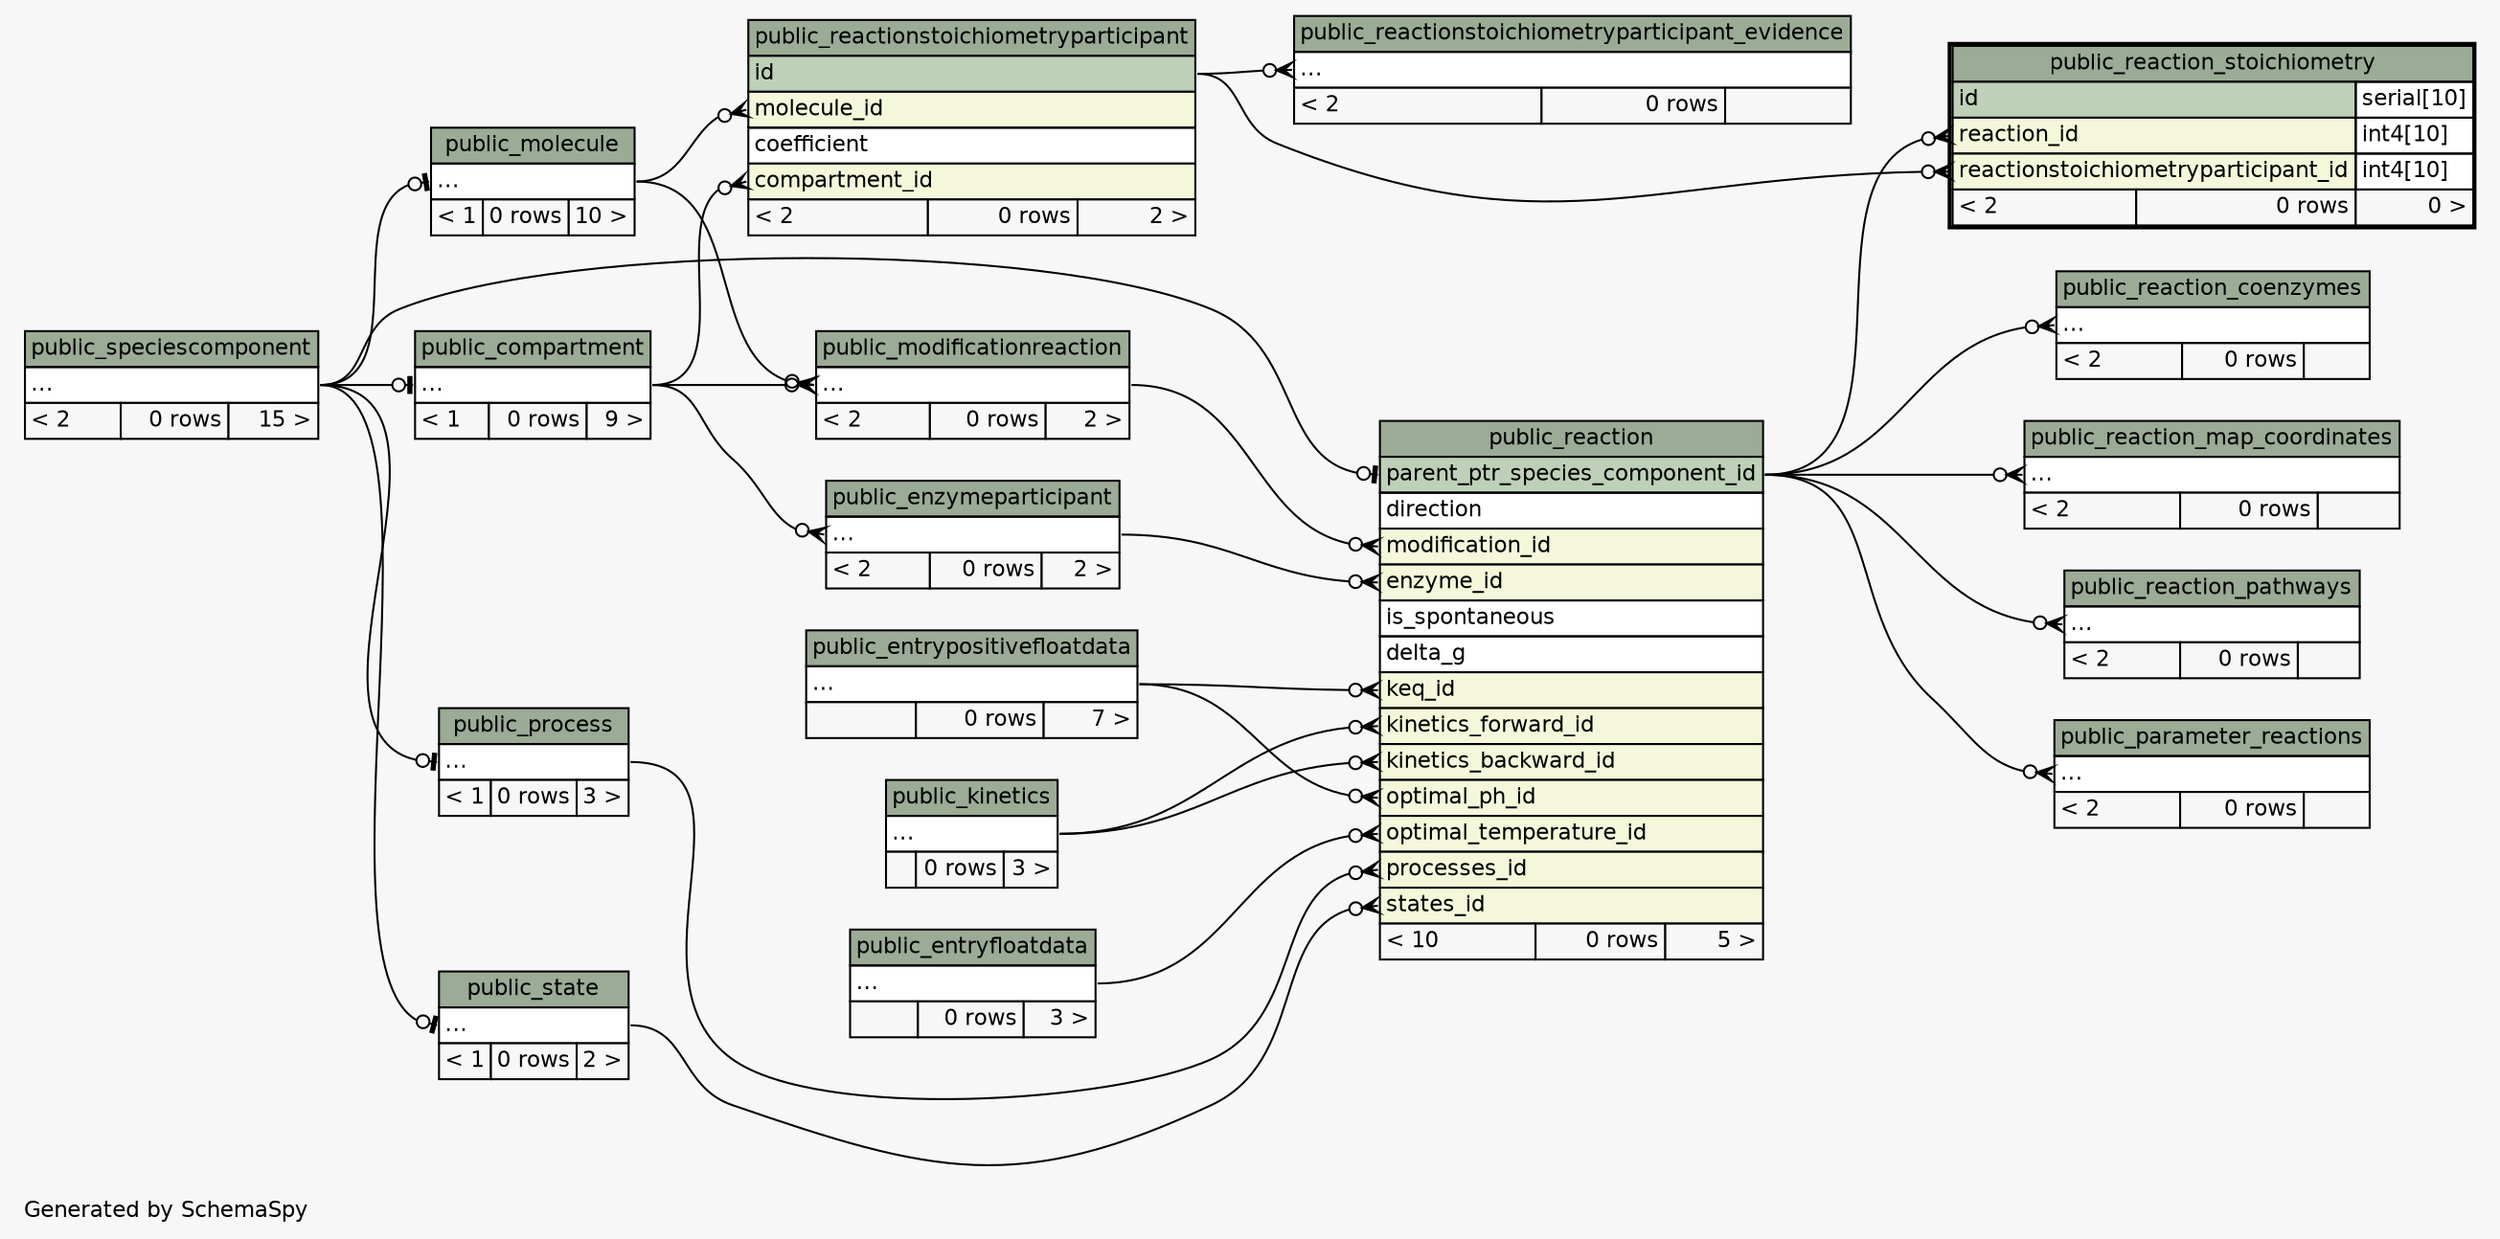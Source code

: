 // dot 2.36.0 on Linux 3.13.0-43-generic
// SchemaSpy rev 590
digraph "twoDegreesRelationshipsDiagram" {
  graph [
    rankdir="RL"
    bgcolor="#f7f7f7"
    label="\nGenerated by SchemaSpy"
    labeljust="l"
    nodesep="0.18"
    ranksep="0.46"
    fontname="Helvetica"
    fontsize="11"
  ];
  node [
    fontname="Helvetica"
    fontsize="11"
    shape="plaintext"
  ];
  edge [
    arrowsize="0.8"
  ];
  "public_compartment":"elipses":w -> "public_speciescomponent":"elipses":e [arrowhead=none dir=back arrowtail=teeodot];
  "public_enzymeparticipant":"elipses":w -> "public_compartment":"elipses":e [arrowhead=none dir=back arrowtail=crowodot];
  "public_modificationreaction":"elipses":w -> "public_compartment":"elipses":e [arrowhead=none dir=back arrowtail=crowodot];
  "public_modificationreaction":"elipses":w -> "public_molecule":"elipses":e [arrowhead=none dir=back arrowtail=crowodot];
  "public_molecule":"elipses":w -> "public_speciescomponent":"elipses":e [arrowhead=none dir=back arrowtail=teeodot];
  "public_parameter_reactions":"elipses":w -> "public_reaction":"parent_ptr_species_component_id":e [arrowhead=none dir=back arrowtail=crowodot];
  "public_process":"elipses":w -> "public_speciescomponent":"elipses":e [arrowhead=none dir=back arrowtail=teeodot];
  "public_reaction":"enzyme_id":w -> "public_enzymeparticipant":"elipses":e [arrowhead=none dir=back arrowtail=crowodot];
  "public_reaction":"keq_id":w -> "public_entrypositivefloatdata":"elipses":e [arrowhead=none dir=back arrowtail=crowodot];
  "public_reaction":"kinetics_backward_id":w -> "public_kinetics":"elipses":e [arrowhead=none dir=back arrowtail=crowodot];
  "public_reaction":"kinetics_forward_id":w -> "public_kinetics":"elipses":e [arrowhead=none dir=back arrowtail=crowodot];
  "public_reaction":"modification_id":w -> "public_modificationreaction":"elipses":e [arrowhead=none dir=back arrowtail=crowodot];
  "public_reaction":"optimal_ph_id":w -> "public_entrypositivefloatdata":"elipses":e [arrowhead=none dir=back arrowtail=crowodot];
  "public_reaction":"optimal_temperature_id":w -> "public_entryfloatdata":"elipses":e [arrowhead=none dir=back arrowtail=crowodot];
  "public_reaction":"parent_ptr_species_component_id":w -> "public_speciescomponent":"elipses":e [arrowhead=none dir=back arrowtail=teeodot];
  "public_reaction":"processes_id":w -> "public_process":"elipses":e [arrowhead=none dir=back arrowtail=crowodot];
  "public_reaction":"states_id":w -> "public_state":"elipses":e [arrowhead=none dir=back arrowtail=crowodot];
  "public_reaction_coenzymes":"elipses":w -> "public_reaction":"parent_ptr_species_component_id":e [arrowhead=none dir=back arrowtail=crowodot];
  "public_reaction_map_coordinates":"elipses":w -> "public_reaction":"parent_ptr_species_component_id":e [arrowhead=none dir=back arrowtail=crowodot];
  "public_reaction_pathways":"elipses":w -> "public_reaction":"parent_ptr_species_component_id":e [arrowhead=none dir=back arrowtail=crowodot];
  "public_reaction_stoichiometry":"reaction_id":w -> "public_reaction":"parent_ptr_species_component_id":e [arrowhead=none dir=back arrowtail=crowodot];
  "public_reaction_stoichiometry":"reactionstoichiometryparticipant_id":w -> "public_reactionstoichiometryparticipant":"id":e [arrowhead=none dir=back arrowtail=crowodot];
  "public_reactionstoichiometryparticipant":"compartment_id":w -> "public_compartment":"elipses":e [arrowhead=none dir=back arrowtail=crowodot];
  "public_reactionstoichiometryparticipant":"molecule_id":w -> "public_molecule":"elipses":e [arrowhead=none dir=back arrowtail=crowodot];
  "public_reactionstoichiometryparticipant_evidence":"elipses":w -> "public_reactionstoichiometryparticipant":"id":e [arrowhead=none dir=back arrowtail=crowodot];
  "public_state":"elipses":w -> "public_speciescomponent":"elipses":e [arrowhead=none dir=back arrowtail=teeodot];
  "public_compartment" [
    label=<
    <TABLE BORDER="0" CELLBORDER="1" CELLSPACING="0" BGCOLOR="#ffffff">
      <TR><TD COLSPAN="3" BGCOLOR="#9bab96" ALIGN="CENTER">public_compartment</TD></TR>
      <TR><TD PORT="elipses" COLSPAN="3" ALIGN="LEFT">...</TD></TR>
      <TR><TD ALIGN="LEFT" BGCOLOR="#f7f7f7">&lt; 1</TD><TD ALIGN="RIGHT" BGCOLOR="#f7f7f7">0 rows</TD><TD ALIGN="RIGHT" BGCOLOR="#f7f7f7">9 &gt;</TD></TR>
    </TABLE>>
    URL="public_compartment.html"
    tooltip="public_compartment"
  ];
  "public_entryfloatdata" [
    label=<
    <TABLE BORDER="0" CELLBORDER="1" CELLSPACING="0" BGCOLOR="#ffffff">
      <TR><TD COLSPAN="3" BGCOLOR="#9bab96" ALIGN="CENTER">public_entryfloatdata</TD></TR>
      <TR><TD PORT="elipses" COLSPAN="3" ALIGN="LEFT">...</TD></TR>
      <TR><TD ALIGN="LEFT" BGCOLOR="#f7f7f7">  </TD><TD ALIGN="RIGHT" BGCOLOR="#f7f7f7">0 rows</TD><TD ALIGN="RIGHT" BGCOLOR="#f7f7f7">3 &gt;</TD></TR>
    </TABLE>>
    URL="public_entryfloatdata.html"
    tooltip="public_entryfloatdata"
  ];
  "public_entrypositivefloatdata" [
    label=<
    <TABLE BORDER="0" CELLBORDER="1" CELLSPACING="0" BGCOLOR="#ffffff">
      <TR><TD COLSPAN="3" BGCOLOR="#9bab96" ALIGN="CENTER">public_entrypositivefloatdata</TD></TR>
      <TR><TD PORT="elipses" COLSPAN="3" ALIGN="LEFT">...</TD></TR>
      <TR><TD ALIGN="LEFT" BGCOLOR="#f7f7f7">  </TD><TD ALIGN="RIGHT" BGCOLOR="#f7f7f7">0 rows</TD><TD ALIGN="RIGHT" BGCOLOR="#f7f7f7">7 &gt;</TD></TR>
    </TABLE>>
    URL="public_entrypositivefloatdata.html"
    tooltip="public_entrypositivefloatdata"
  ];
  "public_enzymeparticipant" [
    label=<
    <TABLE BORDER="0" CELLBORDER="1" CELLSPACING="0" BGCOLOR="#ffffff">
      <TR><TD COLSPAN="3" BGCOLOR="#9bab96" ALIGN="CENTER">public_enzymeparticipant</TD></TR>
      <TR><TD PORT="elipses" COLSPAN="3" ALIGN="LEFT">...</TD></TR>
      <TR><TD ALIGN="LEFT" BGCOLOR="#f7f7f7">&lt; 2</TD><TD ALIGN="RIGHT" BGCOLOR="#f7f7f7">0 rows</TD><TD ALIGN="RIGHT" BGCOLOR="#f7f7f7">2 &gt;</TD></TR>
    </TABLE>>
    URL="public_enzymeparticipant.html"
    tooltip="public_enzymeparticipant"
  ];
  "public_kinetics" [
    label=<
    <TABLE BORDER="0" CELLBORDER="1" CELLSPACING="0" BGCOLOR="#ffffff">
      <TR><TD COLSPAN="3" BGCOLOR="#9bab96" ALIGN="CENTER">public_kinetics</TD></TR>
      <TR><TD PORT="elipses" COLSPAN="3" ALIGN="LEFT">...</TD></TR>
      <TR><TD ALIGN="LEFT" BGCOLOR="#f7f7f7">  </TD><TD ALIGN="RIGHT" BGCOLOR="#f7f7f7">0 rows</TD><TD ALIGN="RIGHT" BGCOLOR="#f7f7f7">3 &gt;</TD></TR>
    </TABLE>>
    URL="public_kinetics.html"
    tooltip="public_kinetics"
  ];
  "public_modificationreaction" [
    label=<
    <TABLE BORDER="0" CELLBORDER="1" CELLSPACING="0" BGCOLOR="#ffffff">
      <TR><TD COLSPAN="3" BGCOLOR="#9bab96" ALIGN="CENTER">public_modificationreaction</TD></TR>
      <TR><TD PORT="elipses" COLSPAN="3" ALIGN="LEFT">...</TD></TR>
      <TR><TD ALIGN="LEFT" BGCOLOR="#f7f7f7">&lt; 2</TD><TD ALIGN="RIGHT" BGCOLOR="#f7f7f7">0 rows</TD><TD ALIGN="RIGHT" BGCOLOR="#f7f7f7">2 &gt;</TD></TR>
    </TABLE>>
    URL="public_modificationreaction.html"
    tooltip="public_modificationreaction"
  ];
  "public_molecule" [
    label=<
    <TABLE BORDER="0" CELLBORDER="1" CELLSPACING="0" BGCOLOR="#ffffff">
      <TR><TD COLSPAN="3" BGCOLOR="#9bab96" ALIGN="CENTER">public_molecule</TD></TR>
      <TR><TD PORT="elipses" COLSPAN="3" ALIGN="LEFT">...</TD></TR>
      <TR><TD ALIGN="LEFT" BGCOLOR="#f7f7f7">&lt; 1</TD><TD ALIGN="RIGHT" BGCOLOR="#f7f7f7">0 rows</TD><TD ALIGN="RIGHT" BGCOLOR="#f7f7f7">10 &gt;</TD></TR>
    </TABLE>>
    URL="public_molecule.html"
    tooltip="public_molecule"
  ];
  "public_parameter_reactions" [
    label=<
    <TABLE BORDER="0" CELLBORDER="1" CELLSPACING="0" BGCOLOR="#ffffff">
      <TR><TD COLSPAN="3" BGCOLOR="#9bab96" ALIGN="CENTER">public_parameter_reactions</TD></TR>
      <TR><TD PORT="elipses" COLSPAN="3" ALIGN="LEFT">...</TD></TR>
      <TR><TD ALIGN="LEFT" BGCOLOR="#f7f7f7">&lt; 2</TD><TD ALIGN="RIGHT" BGCOLOR="#f7f7f7">0 rows</TD><TD ALIGN="RIGHT" BGCOLOR="#f7f7f7">  </TD></TR>
    </TABLE>>
    URL="public_parameter_reactions.html"
    tooltip="public_parameter_reactions"
  ];
  "public_process" [
    label=<
    <TABLE BORDER="0" CELLBORDER="1" CELLSPACING="0" BGCOLOR="#ffffff">
      <TR><TD COLSPAN="3" BGCOLOR="#9bab96" ALIGN="CENTER">public_process</TD></TR>
      <TR><TD PORT="elipses" COLSPAN="3" ALIGN="LEFT">...</TD></TR>
      <TR><TD ALIGN="LEFT" BGCOLOR="#f7f7f7">&lt; 1</TD><TD ALIGN="RIGHT" BGCOLOR="#f7f7f7">0 rows</TD><TD ALIGN="RIGHT" BGCOLOR="#f7f7f7">3 &gt;</TD></TR>
    </TABLE>>
    URL="public_process.html"
    tooltip="public_process"
  ];
  "public_reaction" [
    label=<
    <TABLE BORDER="0" CELLBORDER="1" CELLSPACING="0" BGCOLOR="#ffffff">
      <TR><TD COLSPAN="3" BGCOLOR="#9bab96" ALIGN="CENTER">public_reaction</TD></TR>
      <TR><TD PORT="parent_ptr_species_component_id" COLSPAN="3" BGCOLOR="#bed1b8" ALIGN="LEFT">parent_ptr_species_component_id</TD></TR>
      <TR><TD PORT="direction" COLSPAN="3" ALIGN="LEFT">direction</TD></TR>
      <TR><TD PORT="modification_id" COLSPAN="3" BGCOLOR="#f4f7da" ALIGN="LEFT">modification_id</TD></TR>
      <TR><TD PORT="enzyme_id" COLSPAN="3" BGCOLOR="#f4f7da" ALIGN="LEFT">enzyme_id</TD></TR>
      <TR><TD PORT="is_spontaneous" COLSPAN="3" ALIGN="LEFT">is_spontaneous</TD></TR>
      <TR><TD PORT="delta_g" COLSPAN="3" ALIGN="LEFT">delta_g</TD></TR>
      <TR><TD PORT="keq_id" COLSPAN="3" BGCOLOR="#f4f7da" ALIGN="LEFT">keq_id</TD></TR>
      <TR><TD PORT="kinetics_forward_id" COLSPAN="3" BGCOLOR="#f4f7da" ALIGN="LEFT">kinetics_forward_id</TD></TR>
      <TR><TD PORT="kinetics_backward_id" COLSPAN="3" BGCOLOR="#f4f7da" ALIGN="LEFT">kinetics_backward_id</TD></TR>
      <TR><TD PORT="optimal_ph_id" COLSPAN="3" BGCOLOR="#f4f7da" ALIGN="LEFT">optimal_ph_id</TD></TR>
      <TR><TD PORT="optimal_temperature_id" COLSPAN="3" BGCOLOR="#f4f7da" ALIGN="LEFT">optimal_temperature_id</TD></TR>
      <TR><TD PORT="processes_id" COLSPAN="3" BGCOLOR="#f4f7da" ALIGN="LEFT">processes_id</TD></TR>
      <TR><TD PORT="states_id" COLSPAN="3" BGCOLOR="#f4f7da" ALIGN="LEFT">states_id</TD></TR>
      <TR><TD ALIGN="LEFT" BGCOLOR="#f7f7f7">&lt; 10</TD><TD ALIGN="RIGHT" BGCOLOR="#f7f7f7">0 rows</TD><TD ALIGN="RIGHT" BGCOLOR="#f7f7f7">5 &gt;</TD></TR>
    </TABLE>>
    URL="public_reaction.html"
    tooltip="public_reaction"
  ];
  "public_reaction_coenzymes" [
    label=<
    <TABLE BORDER="0" CELLBORDER="1" CELLSPACING="0" BGCOLOR="#ffffff">
      <TR><TD COLSPAN="3" BGCOLOR="#9bab96" ALIGN="CENTER">public_reaction_coenzymes</TD></TR>
      <TR><TD PORT="elipses" COLSPAN="3" ALIGN="LEFT">...</TD></TR>
      <TR><TD ALIGN="LEFT" BGCOLOR="#f7f7f7">&lt; 2</TD><TD ALIGN="RIGHT" BGCOLOR="#f7f7f7">0 rows</TD><TD ALIGN="RIGHT" BGCOLOR="#f7f7f7">  </TD></TR>
    </TABLE>>
    URL="public_reaction_coenzymes.html"
    tooltip="public_reaction_coenzymes"
  ];
  "public_reaction_map_coordinates" [
    label=<
    <TABLE BORDER="0" CELLBORDER="1" CELLSPACING="0" BGCOLOR="#ffffff">
      <TR><TD COLSPAN="3" BGCOLOR="#9bab96" ALIGN="CENTER">public_reaction_map_coordinates</TD></TR>
      <TR><TD PORT="elipses" COLSPAN="3" ALIGN="LEFT">...</TD></TR>
      <TR><TD ALIGN="LEFT" BGCOLOR="#f7f7f7">&lt; 2</TD><TD ALIGN="RIGHT" BGCOLOR="#f7f7f7">0 rows</TD><TD ALIGN="RIGHT" BGCOLOR="#f7f7f7">  </TD></TR>
    </TABLE>>
    URL="public_reaction_map_coordinates.html"
    tooltip="public_reaction_map_coordinates"
  ];
  "public_reaction_pathways" [
    label=<
    <TABLE BORDER="0" CELLBORDER="1" CELLSPACING="0" BGCOLOR="#ffffff">
      <TR><TD COLSPAN="3" BGCOLOR="#9bab96" ALIGN="CENTER">public_reaction_pathways</TD></TR>
      <TR><TD PORT="elipses" COLSPAN="3" ALIGN="LEFT">...</TD></TR>
      <TR><TD ALIGN="LEFT" BGCOLOR="#f7f7f7">&lt; 2</TD><TD ALIGN="RIGHT" BGCOLOR="#f7f7f7">0 rows</TD><TD ALIGN="RIGHT" BGCOLOR="#f7f7f7">  </TD></TR>
    </TABLE>>
    URL="public_reaction_pathways.html"
    tooltip="public_reaction_pathways"
  ];
  "public_reaction_stoichiometry" [
    label=<
    <TABLE BORDER="2" CELLBORDER="1" CELLSPACING="0" BGCOLOR="#ffffff">
      <TR><TD COLSPAN="3" BGCOLOR="#9bab96" ALIGN="CENTER">public_reaction_stoichiometry</TD></TR>
      <TR><TD PORT="id" COLSPAN="2" BGCOLOR="#bed1b8" ALIGN="LEFT">id</TD><TD PORT="id.type" ALIGN="LEFT">serial[10]</TD></TR>
      <TR><TD PORT="reaction_id" COLSPAN="2" BGCOLOR="#f4f7da" ALIGN="LEFT">reaction_id</TD><TD PORT="reaction_id.type" ALIGN="LEFT">int4[10]</TD></TR>
      <TR><TD PORT="reactionstoichiometryparticipant_id" COLSPAN="2" BGCOLOR="#f4f7da" ALIGN="LEFT">reactionstoichiometryparticipant_id</TD><TD PORT="reactionstoichiometryparticipant_id.type" ALIGN="LEFT">int4[10]</TD></TR>
      <TR><TD ALIGN="LEFT" BGCOLOR="#f7f7f7">&lt; 2</TD><TD ALIGN="RIGHT" BGCOLOR="#f7f7f7">0 rows</TD><TD ALIGN="RIGHT" BGCOLOR="#f7f7f7">0 &gt;</TD></TR>
    </TABLE>>
    URL="public_reaction_stoichiometry.html"
    tooltip="public_reaction_stoichiometry"
  ];
  "public_reactionstoichiometryparticipant" [
    label=<
    <TABLE BORDER="0" CELLBORDER="1" CELLSPACING="0" BGCOLOR="#ffffff">
      <TR><TD COLSPAN="3" BGCOLOR="#9bab96" ALIGN="CENTER">public_reactionstoichiometryparticipant</TD></TR>
      <TR><TD PORT="id" COLSPAN="3" BGCOLOR="#bed1b8" ALIGN="LEFT">id</TD></TR>
      <TR><TD PORT="molecule_id" COLSPAN="3" BGCOLOR="#f4f7da" ALIGN="LEFT">molecule_id</TD></TR>
      <TR><TD PORT="coefficient" COLSPAN="3" ALIGN="LEFT">coefficient</TD></TR>
      <TR><TD PORT="compartment_id" COLSPAN="3" BGCOLOR="#f4f7da" ALIGN="LEFT">compartment_id</TD></TR>
      <TR><TD ALIGN="LEFT" BGCOLOR="#f7f7f7">&lt; 2</TD><TD ALIGN="RIGHT" BGCOLOR="#f7f7f7">0 rows</TD><TD ALIGN="RIGHT" BGCOLOR="#f7f7f7">2 &gt;</TD></TR>
    </TABLE>>
    URL="public_reactionstoichiometryparticipant.html"
    tooltip="public_reactionstoichiometryparticipant"
  ];
  "public_reactionstoichiometryparticipant_evidence" [
    label=<
    <TABLE BORDER="0" CELLBORDER="1" CELLSPACING="0" BGCOLOR="#ffffff">
      <TR><TD COLSPAN="3" BGCOLOR="#9bab96" ALIGN="CENTER">public_reactionstoichiometryparticipant_evidence</TD></TR>
      <TR><TD PORT="elipses" COLSPAN="3" ALIGN="LEFT">...</TD></TR>
      <TR><TD ALIGN="LEFT" BGCOLOR="#f7f7f7">&lt; 2</TD><TD ALIGN="RIGHT" BGCOLOR="#f7f7f7">0 rows</TD><TD ALIGN="RIGHT" BGCOLOR="#f7f7f7">  </TD></TR>
    </TABLE>>
    URL="public_reactionstoichiometryparticipant_evidence.html"
    tooltip="public_reactionstoichiometryparticipant_evidence"
  ];
  "public_speciescomponent" [
    label=<
    <TABLE BORDER="0" CELLBORDER="1" CELLSPACING="0" BGCOLOR="#ffffff">
      <TR><TD COLSPAN="3" BGCOLOR="#9bab96" ALIGN="CENTER">public_speciescomponent</TD></TR>
      <TR><TD PORT="elipses" COLSPAN="3" ALIGN="LEFT">...</TD></TR>
      <TR><TD ALIGN="LEFT" BGCOLOR="#f7f7f7">&lt; 2</TD><TD ALIGN="RIGHT" BGCOLOR="#f7f7f7">0 rows</TD><TD ALIGN="RIGHT" BGCOLOR="#f7f7f7">15 &gt;</TD></TR>
    </TABLE>>
    URL="public_speciescomponent.html"
    tooltip="public_speciescomponent"
  ];
  "public_state" [
    label=<
    <TABLE BORDER="0" CELLBORDER="1" CELLSPACING="0" BGCOLOR="#ffffff">
      <TR><TD COLSPAN="3" BGCOLOR="#9bab96" ALIGN="CENTER">public_state</TD></TR>
      <TR><TD PORT="elipses" COLSPAN="3" ALIGN="LEFT">...</TD></TR>
      <TR><TD ALIGN="LEFT" BGCOLOR="#f7f7f7">&lt; 1</TD><TD ALIGN="RIGHT" BGCOLOR="#f7f7f7">0 rows</TD><TD ALIGN="RIGHT" BGCOLOR="#f7f7f7">2 &gt;</TD></TR>
    </TABLE>>
    URL="public_state.html"
    tooltip="public_state"
  ];
}
